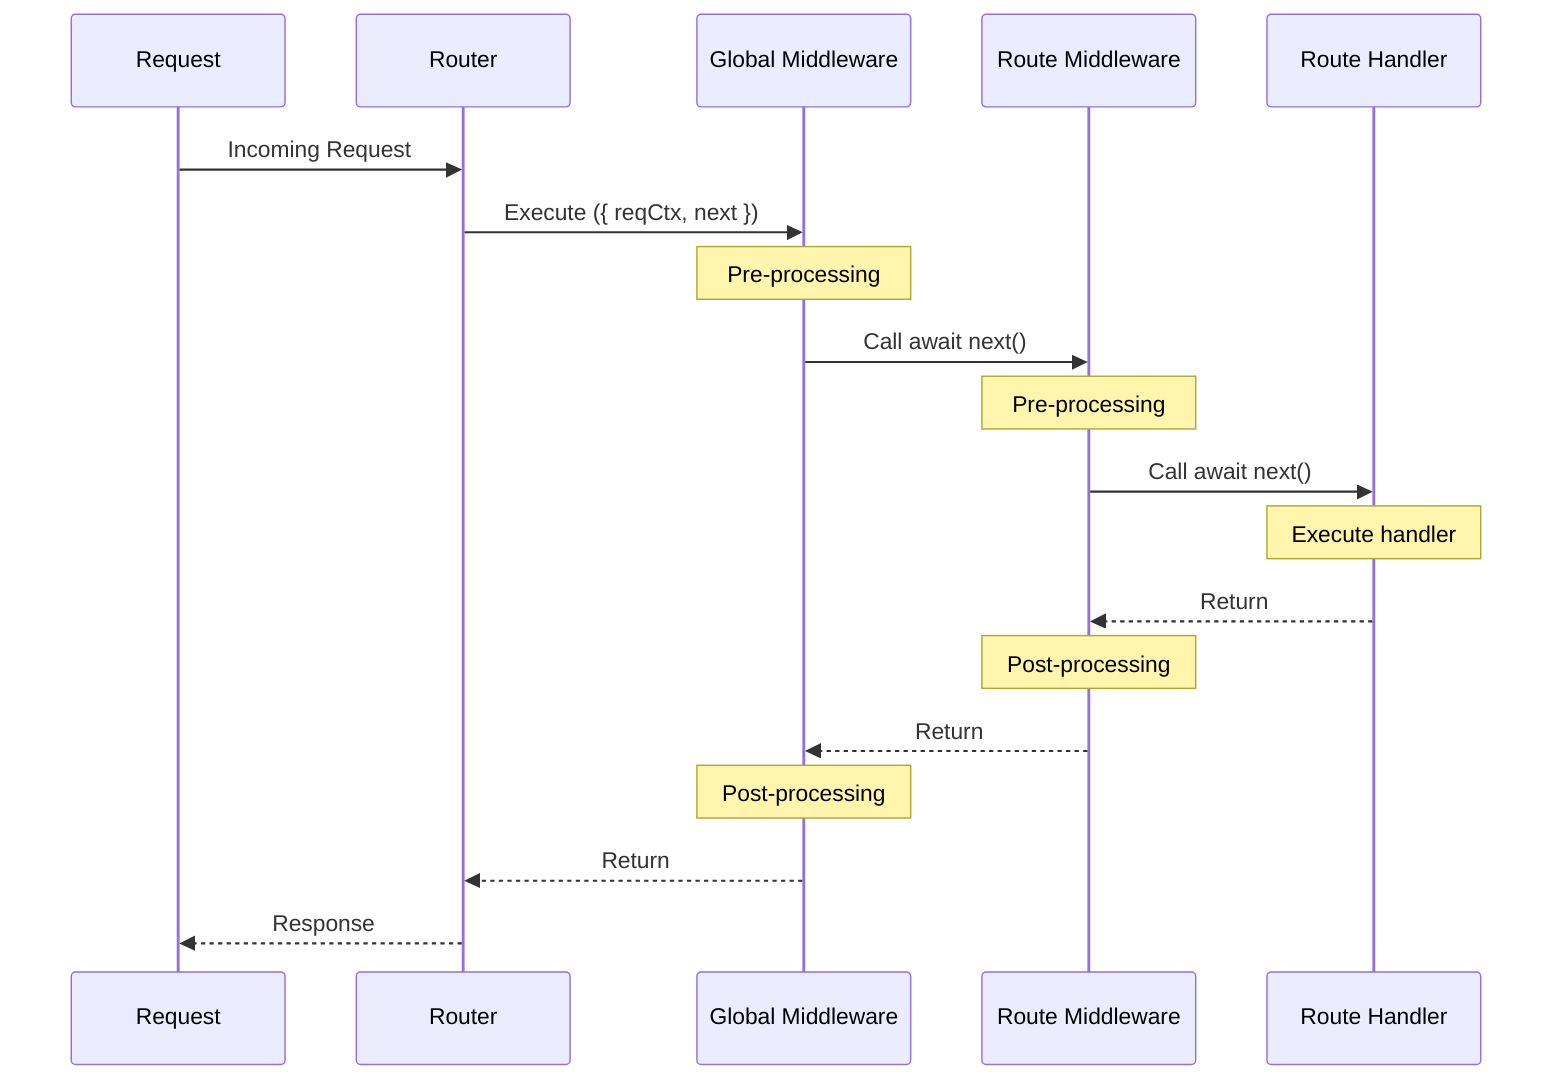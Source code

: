 sequenceDiagram
    participant Request
    participant Router
    participant GM as Global Middleware
    participant RM as Route Middleware
    participant Handler as Route Handler

    Request->>Router: Incoming Request
    Router->>GM: Execute ({ reqCtx, next })
    Note over GM: Pre-processing
    GM->>RM: Call await next()
    Note over RM: Pre-processing
    RM->>Handler: Call await next()
    Note over Handler: Execute handler
    Handler-->>RM: Return
    Note over RM: Post-processing
    RM-->>GM: Return
    Note over GM: Post-processing
    GM-->>Router: Return
    Router-->>Request: Response